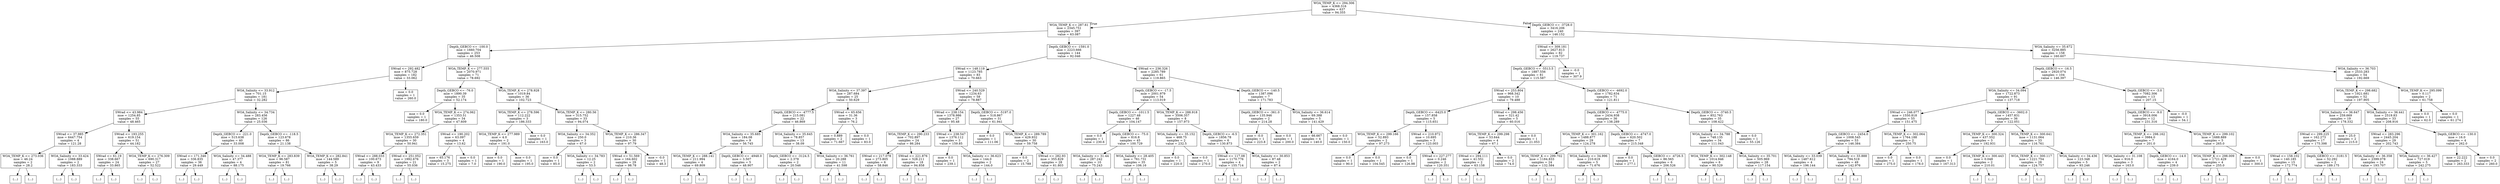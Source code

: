 digraph Tree {
node [shape=box] ;
0 [label="WOA_TEMP_K <= 294.306\nmse = 4368.316\nsamples = 637\nvalue = 94.355"] ;
1 [label="WOA_TEMP_K <= 287.61\nmse = 2345.751\nsamples = 397\nvalue = 63.087"] ;
0 -> 1 [labeldistance=2.5, labelangle=45, headlabel="True"] ;
2 [label="Depth_GEBCO <= -100.0\nmse = 1660.704\nsamples = 253\nvalue = 46.508"] ;
1 -> 2 ;
3 [label="SWrad <= 292.482\nmse = 875.728\nsamples = 182\nvalue = 33.062"] ;
2 -> 3 ;
4 [label="WOA_Salinity <= 33.912\nmse = 701.15\nsamples = 181\nvalue = 32.282"] ;
3 -> 4 ;
5 [label="SWrad <= 43.984\nmse = 1254.85\nsamples = 55\nvalue = 48.465"] ;
4 -> 5 ;
6 [label="SWrad <= 37.985\nmse = 6447.754\nsamples = 4\nvalue = 121.28"] ;
5 -> 6 ;
7 [label="WOA_TEMP_K <= 273.036\nmse = 46.24\nsamples = 2\nvalue = 28.2"] ;
6 -> 7 ;
8 [label="(...)"] ;
7 -> 8 ;
9 [label="(...)"] ;
7 -> 9 ;
10 [label="WOA_Salinity <= 33.424\nmse = 1088.889\nsamples = 2\nvalue = 183.333"] ;
6 -> 10 ;
11 [label="(...)"] ;
10 -> 11 ;
12 [label="(...)"] ;
10 -> 12 ;
13 [label="SWrad <= 193.255\nmse = 619.154\nsamples = 51\nvalue = 44.182"] ;
5 -> 13 ;
14 [label="SWrad <= 61.19\nmse = 338.667\nsamples = 24\nvalue = 33.865"] ;
13 -> 14 ;
15 [label="(...)"] ;
14 -> 15 ;
18 [label="(...)"] ;
14 -> 18 ;
59 [label="WOA_TEMP_K <= 276.309\nmse = 690.317\nsamples = 27\nvalue = 52.522"] ;
13 -> 59 ;
60 [label="(...)"] ;
59 -> 60 ;
103 [label="(...)"] ;
59 -> 103 ;
108 [label="WOA_Salinity <= 34.734\nmse = 283.456\nsamples = 126\nvalue = 25.036"] ;
4 -> 108 ;
109 [label="Depth_GEBCO <= -221.0\nmse = 515.638\nsamples = 40\nvalue = 33.008"] ;
108 -> 109 ;
110 [label="SWrad <= 171.346\nmse = 336.835\nsamples = 36\nvalue = 29.449"] ;
109 -> 110 ;
111 [label="(...)"] ;
110 -> 111 ;
134 [label="(...)"] ;
110 -> 134 ;
179 [label="WOA_Salinity <= 34.488\nmse = 47.377\nsamples = 4\nvalue = 88.175"] ;
109 -> 179 ;
180 [label="(...)"] ;
179 -> 180 ;
181 [label="(...)"] ;
179 -> 181 ;
186 [label="Depth_GEBCO <= -118.5\nmse = 123.678\nsamples = 86\nvalue = 21.138"] ;
108 -> 186 ;
187 [label="WOA_TEMP_K <= 283.839\nmse = 96.587\nsamples = 81\nvalue = 19.766"] ;
186 -> 187 ;
188 [label="(...)"] ;
187 -> 188 ;
247 [label="(...)"] ;
187 -> 247 ;
274 [label="WOA_TEMP_K <= 282.841\nmse = 144.589\nsamples = 5\nvalue = 38.29"] ;
186 -> 274 ;
275 [label="(...)"] ;
274 -> 275 ;
280 [label="(...)"] ;
274 -> 280 ;
283 [label="mse = 0.0\nsamples = 1\nvalue = 260.0"] ;
3 -> 283 ;
284 [label="WOA_TEMP_K <= 277.555\nmse = 2070.971\nsamples = 71\nvalue = 78.692"] ;
2 -> 284 ;
285 [label="Depth_GEBCO <= -76.0\nmse = 1890.39\nsamples = 35\nvalue = 52.174"] ;
284 -> 285 ;
286 [label="mse = 0.0\nsamples = 1\nvalue = 180.0"] ;
285 -> 286 ;
287 [label="WOA_TEMP_K <= 274.062\nmse = 1353.51\nsamples = 34\nvalue = 47.609"] ;
285 -> 287 ;
288 [label="WOA_TEMP_K <= 272.351\nmse = 1355.659\nsamples = 30\nvalue = 50.941"] ;
287 -> 288 ;
289 [label="SWrad <= 288.033\nmse = 100.673\nsamples = 9\nvalue = 43.433"] ;
288 -> 289 ;
290 [label="(...)"] ;
289 -> 290 ;
303 [label="(...)"] ;
289 -> 303 ;
304 [label="SWrad <= 251.052\nmse = 1992.676\nsamples = 21\nvalue = 55.036"] ;
288 -> 304 ;
305 [label="(...)"] ;
304 -> 305 ;
312 [label="(...)"] ;
304 -> 312 ;
313 [label="SWrad <= 190.202\nmse = 63.097\nsamples = 4\nvalue = 13.62"] ;
287 -> 313 ;
314 [label="mse = 65.176\nsamples = 3\nvalue = 15.275"] ;
313 -> 314 ;
315 [label="mse = 0.0\nsamples = 1\nvalue = 7.0"] ;
313 -> 315 ;
316 [label="WOA_TEMP_K <= 278.928\nmse = 1019.84\nsamples = 36\nvalue = 102.723"] ;
284 -> 316 ;
317 [label="WOA_TEMP_K <= 278.596\nmse = 112.222\nsamples = 3\nvalue = 186.333"] ;
316 -> 317 ;
318 [label="WOA_TEMP_K <= 277.989\nmse = 4.0\nsamples = 2\nvalue = 191.0"] ;
317 -> 318 ;
319 [label="mse = 0.0\nsamples = 1\nvalue = 190.0"] ;
318 -> 319 ;
320 [label="mse = 0.0\nsamples = 1\nvalue = 195.0"] ;
318 -> 320 ;
321 [label="mse = 0.0\nsamples = 1\nvalue = 163.0"] ;
317 -> 321 ;
322 [label="WOA_TEMP_K <= 280.56\nmse = 315.752\nsamples = 33\nvalue = 94.074"] ;
316 -> 322 ;
323 [label="WOA_Salinity <= 34.352\nmse = 250.0\nsamples = 3\nvalue = 67.0"] ;
322 -> 323 ;
324 [label="mse = 0.0\nsamples = 1\nvalue = 85.0"] ;
323 -> 324 ;
325 [label="WOA_Salinity <= 34.783\nmse = 12.25\nsamples = 2\nvalue = 53.5"] ;
323 -> 325 ;
326 [label="(...)"] ;
325 -> 326 ;
327 [label="(...)"] ;
325 -> 327 ;
328 [label="WOA_TEMP_K <= 286.347\nmse = 210.36\nsamples = 30\nvalue = 97.79"] ;
322 -> 328 ;
329 [label="SWrad <= 51.569\nmse = 164.602\nsamples = 29\nvalue = 98.78"] ;
328 -> 329 ;
330 [label="(...)"] ;
329 -> 330 ;
349 [label="(...)"] ;
329 -> 349 ;
366 [label="mse = -0.0\nsamples = 1\nvalue = 48.3"] ;
328 -> 366 ;
367 [label="Depth_GEBCO <= -1591.0\nmse = 2223.666\nsamples = 144\nvalue = 92.046"] ;
1 -> 367 ;
368 [label="SWrad <= 148.119\nmse = 1123.785\nsamples = 83\nvalue = 70.663"] ;
367 -> 368 ;
369 [label="WOA_Salinity <= 37.397\nmse = 287.684\nsamples = 25\nvalue = 50.629"] ;
368 -> 369 ;
370 [label="Depth_GEBCO <= -4777.5\nmse = 215.081\nsamples = 22\nvalue = 46.869"] ;
369 -> 370 ;
371 [label="WOA_Salinity <= 35.685\nmse = 184.08\nsamples = 9\nvalue = 56.745"] ;
370 -> 371 ;
372 [label="WOA_TEMP_K <= 288.141\nmse = 211.994\nsamples = 4\nvalue = 69.809"] ;
371 -> 372 ;
373 [label="(...)"] ;
372 -> 373 ;
376 [label="(...)"] ;
372 -> 376 ;
379 [label="Depth_GEBCO <= -4948.0\nmse = 3.507\nsamples = 5\nvalue = 48.907"] ;
371 -> 379 ;
380 [label="(...)"] ;
379 -> 380 ;
385 [label="(...)"] ;
379 -> 385 ;
388 [label="WOA_Salinity <= 35.645\nmse = 78.857\nsamples = 13\nvalue = 38.09"] ;
370 -> 388 ;
389 [label="Depth_GEBCO <= -3124.5\nmse = 2.378\nsamples = 2\nvalue = 20.546"] ;
388 -> 389 ;
390 [label="(...)"] ;
389 -> 390 ;
391 [label="(...)"] ;
389 -> 391 ;
392 [label="WOA_Salinity <= 36.761\nmse = 20.288\nsamples = 11\nvalue = 41.598"] ;
388 -> 392 ;
393 [label="(...)"] ;
392 -> 393 ;
412 [label="(...)"] ;
392 -> 412 ;
413 [label="SWrad <= 65.656\nmse = 31.36\nsamples = 3\nvalue = 76.2"] ;
369 -> 413 ;
414 [label="mse = 0.889\nsamples = 2\nvalue = 71.667"] ;
413 -> 414 ;
415 [label="mse = 0.0\nsamples = 1\nvalue = 83.0"] ;
413 -> 415 ;
416 [label="SWrad <= 240.529\nmse = 1234.63\nsamples = 58\nvalue = 78.887"] ;
368 -> 416 ;
417 [label="SWrad <= 238.154\nmse = 1378.986\nsamples = 27\nvalue = 95.48"] ;
416 -> 417 ;
418 [label="WOA_TEMP_K <= 290.233\nmse = 702.897\nsamples = 24\nvalue = 86.284"] ;
417 -> 418 ;
419 [label="SWrad <= 217.078\nmse = 273.805\nsamples = 6\nvalue = 58.846"] ;
418 -> 419 ;
420 [label="(...)"] ;
419 -> 420 ;
425 [label="(...)"] ;
419 -> 425 ;
430 [label="SWrad <= 221.876\nmse = 528.211\nsamples = 18\nvalue = 94.858"] ;
418 -> 430 ;
431 [label="(...)"] ;
430 -> 431 ;
446 [label="(...)"] ;
430 -> 446 ;
461 [label="SWrad <= 238.547\nmse = 1376.112\nsamples = 3\nvalue = 159.85"] ;
417 -> 461 ;
462 [label="mse = 0.0\nsamples = 1\nvalue = 239.1"] ;
461 -> 462 ;
463 [label="WOA_Salinity <= 36.623\nmse = 144.0\nsamples = 2\nvalue = 144.0"] ;
461 -> 463 ;
464 [label="(...)"] ;
463 -> 464 ;
465 [label="(...)"] ;
463 -> 465 ;
466 [label="Depth_GEBCO <= -5197.0\nmse = 518.867\nsamples = 31\nvalue = 61.941"] ;
416 -> 466 ;
467 [label="mse = 0.0\nsamples = 1\nvalue = 111.06"] ;
466 -> 467 ;
468 [label="WOA_TEMP_K <= 289.789\nmse = 429.932\nsamples = 30\nvalue = 59.758"] ;
466 -> 468 ;
469 [label="mse = 0.0\nsamples = 2\nvalue = 15.789"] ;
468 -> 469 ;
470 [label="SWrad <= 282.93\nmse = 355.829\nsamples = 28\nvalue = 61.803"] ;
468 -> 470 ;
471 [label="(...)"] ;
470 -> 471 ;
506 [label="(...)"] ;
470 -> 506 ;
509 [label="SWrad <= 236.326\nmse = 2285.789\nsamples = 61\nvalue = 119.865"] ;
367 -> 509 ;
510 [label="Depth_GEBCO <= -17.5\nmse = 2001.979\nsamples = 54\nvalue = 113.019"] ;
509 -> 510 ;
511 [label="Depth_GEBCO <= -1011.5\nmse = 1227.48\nsamples = 46\nvalue = 104.147"] ;
510 -> 511 ;
512 [label="mse = 0.0\nsamples = 1\nvalue = 230.6"] ;
511 -> 512 ;
513 [label="Depth_GEBCO <= -75.0\nmse = 816.8\nsamples = 45\nvalue = 100.729"] ;
511 -> 513 ;
514 [label="WOA_Salinity <= 31.44\nmse = 287.242\nsamples = 10\nvalue = 75.243"] ;
513 -> 514 ;
515 [label="(...)"] ;
514 -> 515 ;
520 [label="(...)"] ;
514 -> 520 ;
531 [label="WOA_Salinity <= 28.405\nmse = 761.731\nsamples = 35\nvalue = 106.16"] ;
513 -> 531 ;
532 [label="(...)"] ;
531 -> 532 ;
537 [label="(...)"] ;
531 -> 537 ;
588 [label="WOA_TEMP_K <= 288.918\nmse = 3506.357\nsamples = 8\nvalue = 157.973"] ;
510 -> 588 ;
589 [label="WOA_Salinity <= 35.152\nmse = 468.75\nsamples = 2\nvalue = 232.5"] ;
588 -> 589 ;
590 [label="mse = 0.0\nsamples = 1\nvalue = 220.0"] ;
589 -> 590 ;
591 [label="mse = 0.0\nsamples = 1\nvalue = 270.0"] ;
589 -> 591 ;
592 [label="Depth_GEBCO <= -6.5\nmse = 1856.78\nsamples = 6\nvalue = 130.873"] ;
588 -> 592 ;
593 [label="SWrad <= 117.08\nmse = 1170.776\nsamples = 4\nvalue = 155.714"] ;
592 -> 593 ;
594 [label="(...)"] ;
593 -> 594 ;
595 [label="(...)"] ;
593 -> 595 ;
600 [label="WOA_Salinity <= 30.853\nmse = 87.48\nsamples = 2\nvalue = 87.4"] ;
592 -> 600 ;
601 [label="(...)"] ;
600 -> 601 ;
602 [label="(...)"] ;
600 -> 602 ;
603 [label="Depth_GEBCO <= -140.5\nmse = 1387.096\nsamples = 7\nvalue = 171.783"] ;
509 -> 603 ;
604 [label="Depth_GEBCO <= -361.0\nmse = 135.946\nsamples = 2\nvalue = 214.28"] ;
603 -> 604 ;
605 [label="mse = -0.0\nsamples = 1\nvalue = 223.8"] ;
604 -> 605 ;
606 [label="mse = 0.0\nsamples = 1\nvalue = 200.0"] ;
604 -> 606 ;
607 [label="WOA_Salinity <= 36.614\nmse = 69.388\nsamples = 5\nvalue = 141.429"] ;
603 -> 607 ;
608 [label="mse = 66.667\nsamples = 4\nvalue = 140.0"] ;
607 -> 608 ;
609 [label="mse = 0.0\nsamples = 1\nvalue = 150.0"] ;
607 -> 609 ;
610 [label="Depth_GEBCO <= -3728.0\nmse = 3416.206\nsamples = 240\nvalue = 146.152"] ;
0 -> 610 [labeldistance=2.5, labelangle=-45, headlabel="False"] ;
611 [label="SWrad <= 309.181\nmse = 2627.813\nsamples = 82\nvalue = 119.737"] ;
610 -> 611 ;
612 [label="Depth_GEBCO <= -5513.5\nmse = 1887.556\nsamples = 81\nvalue = 115.587"] ;
611 -> 612 ;
613 [label="SWrad <= 253.804\nmse = 968.342\nsamples = 10\nvalue = 79.488"] ;
612 -> 613 ;
614 [label="Depth_GEBCO <= -6425.0\nmse = 157.858\nsamples = 5\nvalue = 115.651"] ;
613 -> 614 ;
615 [label="WOA_TEMP_K <= 299.166\nmse = 52.893\nsamples = 2\nvalue = 97.273"] ;
614 -> 615 ;
616 [label="mse = 0.0\nsamples = 1\nvalue = 90.0"] ;
615 -> 616 ;
617 [label="mse = 0.0\nsamples = 1\nvalue = 104.545"] ;
615 -> 617 ;
618 [label="SWrad <= 210.972\nmse = 10.695\nsamples = 3\nvalue = 123.003"] ;
614 -> 618 ;
619 [label="mse = 0.0\nsamples = 1\nvalue = 126.98"] ;
618 -> 619 ;
620 [label="SWrad <= 227.277\nmse = 0.246\nsamples = 2\nvalue = 120.351"] ;
618 -> 620 ;
621 [label="(...)"] ;
620 -> 621 ;
622 [label="(...)"] ;
620 -> 622 ;
623 [label="SWrad <= 298.456\nmse = 321.42\nsamples = 5\nvalue = 60.016"] ;
613 -> 623 ;
624 [label="WOA_TEMP_K <= 299.298\nmse = 53.644\nsamples = 4\nvalue = 67.1"] ;
623 -> 624 ;
625 [label="SWrad <= 294.111\nmse = 41.551\nsamples = 2\nvalue = 63.158"] ;
624 -> 625 ;
626 [label="(...)"] ;
625 -> 626 ;
627 [label="(...)"] ;
625 -> 627 ;
628 [label="mse = 0.0\nsamples = 2\nvalue = 74.0"] ;
624 -> 628 ;
629 [label="mse = 0.0\nsamples = 1\nvalue = 21.053"] ;
623 -> 629 ;
630 [label="Depth_GEBCO <= -4692.0\nmse = 1782.634\nsamples = 71\nvalue = 121.811"] ;
612 -> 630 ;
631 [label="Depth_GEBCO <= -4775.0\nmse = 2434.938\nsamples = 36\nvalue = 138.289"] ;
630 -> 631 ;
632 [label="WOA_TEMP_K <= 301.162\nmse = 1488.877\nsamples = 29\nvalue = 124.278"] ;
631 -> 632 ;
633 [label="WOA_TEMP_K <= 299.702\nmse = 1184.833\nsamples = 24\nvalue = 132.584"] ;
632 -> 633 ;
634 [label="(...)"] ;
633 -> 634 ;
667 [label="(...)"] ;
633 -> 667 ;
680 [label="WOA_Salinity <= 34.996\nmse = 210.619\nsamples = 5\nvalue = 71.676"] ;
632 -> 680 ;
681 [label="(...)"] ;
680 -> 681 ;
684 [label="(...)"] ;
680 -> 684 ;
689 [label="Depth_GEBCO <= -4747.0\nmse = 620.502\nsamples = 7\nvalue = 215.348"] ;
631 -> 689 ;
690 [label="mse = 0.0\nsamples = 1\nvalue = 277.1"] ;
689 -> 690 ;
691 [label="Depth_GEBCO <= -4726.5\nmse = 86.565\nsamples = 6\nvalue = 206.526"] ;
689 -> 691 ;
692 [label="(...)"] ;
691 -> 692 ;
695 [label="(...)"] ;
691 -> 695 ;
698 [label="Depth_GEBCO <= -3740.5\nmse = 852.763\nsamples = 35\nvalue = 108.422"] ;
630 -> 698 ;
699 [label="WOA_Salinity <= 34.788\nmse = 748.135\nsamples = 34\nvalue = 111.043"] ;
698 -> 699 ;
700 [label="WOA_TEMP_K <= 302.148\nmse = 1014.946\nsamples = 6\nvalue = 90.529"] ;
699 -> 700 ;
701 [label="(...)"] ;
700 -> 701 ;
708 [label="(...)"] ;
700 -> 708 ;
711 [label="WOA_Salinity <= 35.701\nmse = 505.969\nsamples = 28\nvalue = 117.154"] ;
699 -> 711 ;
712 [label="(...)"] ;
711 -> 712 ;
731 [label="(...)"] ;
711 -> 731 ;
764 [label="mse = 0.0\nsamples = 1\nvalue = 55.126"] ;
698 -> 764 ;
765 [label="mse = -0.0\nsamples = 1\nvalue = 307.9"] ;
611 -> 765 ;
766 [label="WOA_Salinity <= 35.672\nmse = 3256.885\nsamples = 158\nvalue = 160.607"] ;
610 -> 766 ;
767 [label="Depth_GEBCO <= -16.5\nmse = 2920.074\nsamples = 104\nvalue = 146.397"] ;
766 -> 767 ;
768 [label="WOA_Salinity <= 34.094\nmse = 1722.873\nsamples = 91\nvalue = 137.718"] ;
767 -> 768 ;
769 [label="SWrad <= 246.077\nmse = 1550.818\nsamples = 55\nvalue = 151.475"] ;
768 -> 769 ;
770 [label="Depth_GEBCO <= -2454.0\nmse = 1008.545\nsamples = 53\nvalue = 146.384"] ;
769 -> 770 ;
771 [label="WOA_Salinity <= 33.039\nmse = 1487.612\nsamples = 4\nvalue = 196.144"] ;
770 -> 771 ;
772 [label="(...)"] ;
771 -> 772 ;
773 [label="(...)"] ;
771 -> 773 ;
778 [label="WOA_Salinity <= 33.888\nmse = 794.519\nsamples = 49\nvalue = 142.976"] ;
770 -> 778 ;
779 [label="(...)"] ;
778 -> 779 ;
844 [label="(...)"] ;
778 -> 844 ;
855 [label="WOA_TEMP_K <= 302.064\nmse = 1764.188\nsamples = 2\nvalue = 250.75"] ;
769 -> 855 ;
856 [label="mse = 0.0\nsamples = 1\nvalue = 275.0"] ;
855 -> 856 ;
857 [label="mse = 0.0\nsamples = 1\nvalue = 178.0"] ;
855 -> 857 ;
858 [label="Depth_GEBCO <= -3602.0\nmse = 1457.831\nsamples = 36\nvalue = 122.051"] ;
768 -> 858 ;
859 [label="WOA_TEMP_K <= 300.324\nmse = 437.552\nsamples = 3\nvalue = 192.931"] ;
858 -> 859 ;
860 [label="mse = 0.0\nsamples = 1\nvalue = 167.313"] ;
859 -> 860 ;
861 [label="WOA_TEMP_K <= 300.443\nmse = 0.048\nsamples = 2\nvalue = 210.01"] ;
859 -> 861 ;
862 [label="(...)"] ;
861 -> 862 ;
863 [label="(...)"] ;
861 -> 863 ;
864 [label="WOA_TEMP_K <= 300.641\nmse = 1131.064\nsamples = 33\nvalue = 116.761"] ;
858 -> 864 ;
865 [label="WOA_TEMP_K <= 300.117\nmse = 1221.754\nsamples = 28\nvalue = 124.757"] ;
864 -> 865 ;
866 [label="(...)"] ;
865 -> 866 ;
905 [label="(...)"] ;
865 -> 905 ;
906 [label="WOA_Salinity <= 34.436\nmse = 123.348\nsamples = 5\nvalue = 93.246"] ;
864 -> 906 ;
907 [label="(...)"] ;
906 -> 907 ;
908 [label="(...)"] ;
906 -> 908 ;
915 [label="Depth_GEBCO <= -3.0\nmse = 7082.306\nsamples = 13\nvalue = 207.15"] ;
767 -> 915 ;
916 [label="Depth_GEBCO <= -9.0\nmse = 3918.006\nsamples = 12\nvalue = 231.316"] ;
915 -> 916 ;
917 [label="WOA_TEMP_K <= 298.162\nmse = 3984.0\nsamples = 7\nvalue = 201.0"] ;
916 -> 917 ;
918 [label="WOA_Salinity <= 31.108\nmse = 916.0\nsamples = 3\nvalue = 163.0"] ;
917 -> 918 ;
919 [label="(...)"] ;
918 -> 919 ;
920 [label="(...)"] ;
918 -> 920 ;
921 [label="Depth_GEBCO <= -14.0\nmse = 4164.0\nsamples = 4\nvalue = 239.0"] ;
917 -> 921 ;
922 [label="(...)"] ;
921 -> 922 ;
923 [label="(...)"] ;
921 -> 923 ;
924 [label="WOA_TEMP_K <= 299.102\nmse = 1688.889\nsamples = 5\nvalue = 265.0"] ;
916 -> 924 ;
925 [label="WOA_TEMP_K <= 298.009\nmse = 1721.429\nsamples = 4\nvalue = 255.0"] ;
924 -> 925 ;
926 [label="(...)"] ;
925 -> 926 ;
927 [label="(...)"] ;
925 -> 927 ;
928 [label="mse = 0.0\nsamples = 1\nvalue = 300.0"] ;
924 -> 928 ;
929 [label="mse = -0.0\nsamples = 1\nvalue = 54.1"] ;
915 -> 929 ;
930 [label="WOA_Salinity <= 36.703\nmse = 2533.283\nsamples = 54\nvalue = 192.669"] ;
766 -> 930 ;
931 [label="WOA_TEMP_K <= 298.682\nmse = 1921.681\nsamples = 52\nvalue = 197.905"] ;
930 -> 931 ;
932 [label="WOA_Salinity <= 36.647\nmse = 259.669\nsamples = 19\nvalue = 178.332"] ;
931 -> 932 ;
933 [label="SWrad <= 299.225\nmse = 162.273\nsamples = 17\nvalue = 175.398"] ;
932 -> 933 ;
934 [label="SWrad <= 158.102\nmse = 140.185\nsamples = 15\nvalue = 172.774"] ;
933 -> 934 ;
935 [label="(...)"] ;
934 -> 935 ;
940 [label="(...)"] ;
934 -> 940 ;
955 [label="Depth_GEBCO <= -3181.5\nmse = 52.292\nsamples = 2\nvalue = 189.175"] ;
933 -> 955 ;
956 [label="(...)"] ;
955 -> 956 ;
957 [label="(...)"] ;
955 -> 957 ;
958 [label="mse = 25.0\nsamples = 2\nvalue = 215.0"] ;
932 -> 958 ;
959 [label="WOA_Salinity <= 36.441\nmse = 2519.83\nsamples = 33\nvalue = 208.916"] ;
931 -> 959 ;
960 [label="SWrad <= 283.296\nmse = 2445.204\nsamples = 29\nvalue = 202.743"] ;
959 -> 960 ;
961 [label="WOA_Salinity <= 36.358\nmse = 2399.078\nsamples = 24\nvalue = 193.707"] ;
960 -> 961 ;
962 [label="(...)"] ;
961 -> 962 ;
971 [label="(...)"] ;
961 -> 971 ;
980 [label="WOA_Salinity <= 36.427\nmse = 727.019\nsamples = 5\nvalue = 242.275"] ;
960 -> 980 ;
981 [label="(...)"] ;
980 -> 981 ;
986 [label="(...)"] ;
980 -> 986 ;
987 [label="Depth_GEBCO <= -130.0\nmse = 16.0\nsamples = 4\nvalue = 262.0"] ;
959 -> 987 ;
988 [label="mse = 22.222\nsamples = 2\nvalue = 263.333"] ;
987 -> 988 ;
989 [label="mse = 0.0\nsamples = 2\nvalue = 260.0"] ;
987 -> 989 ;
990 [label="WOA_TEMP_K <= 295.099\nmse = 0.117\nsamples = 2\nvalue = 61.758"] ;
930 -> 990 ;
991 [label="mse = 0.0\nsamples = 1\nvalue = 62.0"] ;
990 -> 991 ;
992 [label="mse = 0.0\nsamples = 1\nvalue = 61.274"] ;
990 -> 992 ;
}